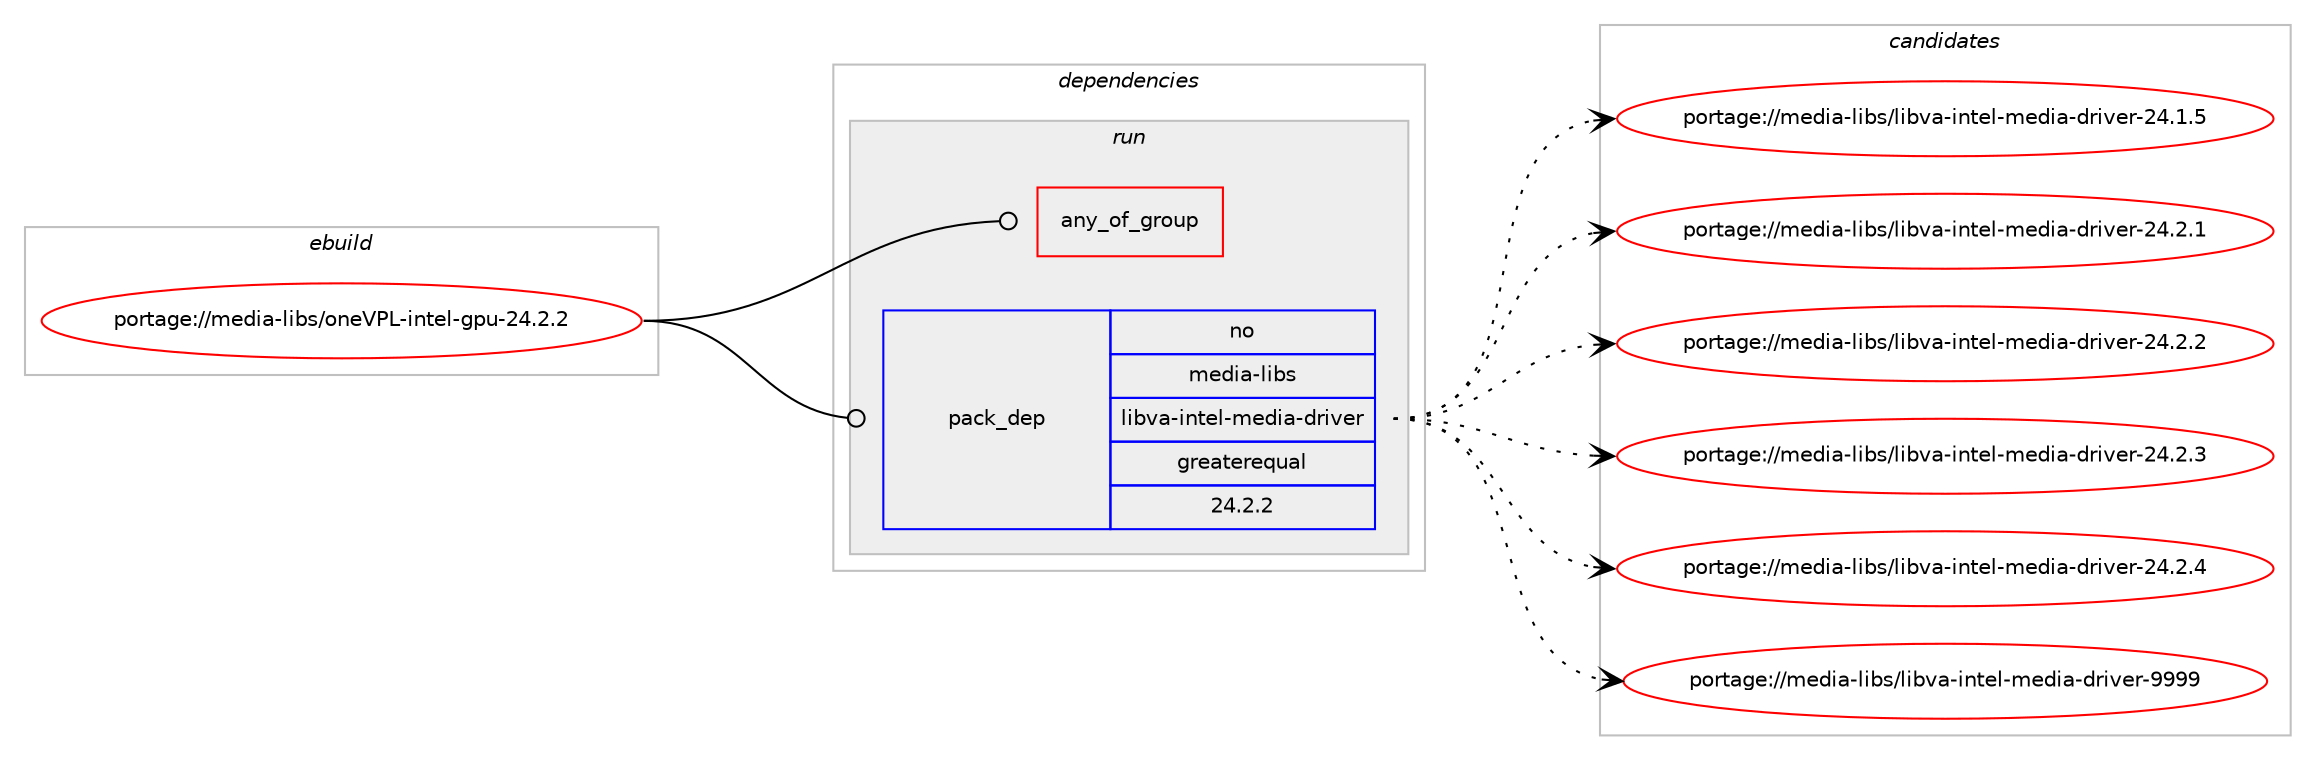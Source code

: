 digraph prolog {

# *************
# Graph options
# *************

newrank=true;
concentrate=true;
compound=true;
graph [rankdir=LR,fontname=Helvetica,fontsize=10,ranksep=1.5];#, ranksep=2.5, nodesep=0.2];
edge  [arrowhead=vee];
node  [fontname=Helvetica,fontsize=10];

# **********
# The ebuild
# **********

subgraph cluster_leftcol {
color=gray;
rank=same;
label=<<i>ebuild</i>>;
id [label="portage://media-libs/oneVPL-intel-gpu-24.2.2", color=red, width=4, href="../media-libs/oneVPL-intel-gpu-24.2.2.svg"];
}

# ****************
# The dependencies
# ****************

subgraph cluster_midcol {
color=gray;
label=<<i>dependencies</i>>;
subgraph cluster_compile {
fillcolor="#eeeeee";
style=filled;
label=<<i>compile</i>>;
# *** BEGIN UNKNOWN DEPENDENCY TYPE (TODO) ***
# id -> package_dependency(portage://media-libs/oneVPL-intel-gpu-24.2.2,install,no,media-libs,libva,none,[,,],[],[])
# *** END UNKNOWN DEPENDENCY TYPE (TODO) ***

# *** BEGIN UNKNOWN DEPENDENCY TYPE (TODO) ***
# id -> package_dependency(portage://media-libs/oneVPL-intel-gpu-24.2.2,install,no,x11-libs,libdrm,none,[,,],[],[use(enable(video_cards_intel),none)])
# *** END UNKNOWN DEPENDENCY TYPE (TODO) ***

}
subgraph cluster_compileandrun {
fillcolor="#eeeeee";
style=filled;
label=<<i>compile and run</i>>;
}
subgraph cluster_run {
fillcolor="#eeeeee";
style=filled;
label=<<i>run</i>>;
subgraph any2162 {
dependency157772 [label=<<TABLE BORDER="0" CELLBORDER="1" CELLSPACING="0" CELLPADDING="4"><TR><TD CELLPADDING="10">any_of_group</TD></TR></TABLE>>, shape=none, color=red];# *** BEGIN UNKNOWN DEPENDENCY TYPE (TODO) ***
# dependency157772 -> package_dependency(portage://media-libs/oneVPL-intel-gpu-24.2.2,run,no,media-libs,libvpl,none,[,,],[],[])
# *** END UNKNOWN DEPENDENCY TYPE (TODO) ***

# *** BEGIN UNKNOWN DEPENDENCY TYPE (TODO) ***
# dependency157772 -> package_dependency(portage://media-libs/oneVPL-intel-gpu-24.2.2,run,no,media-libs,intel-mediasdk,none,[,,],[],[])
# *** END UNKNOWN DEPENDENCY TYPE (TODO) ***

}
id:e -> dependency157772:w [weight=20,style="solid",arrowhead="odot"];
# *** BEGIN UNKNOWN DEPENDENCY TYPE (TODO) ***
# id -> package_dependency(portage://media-libs/oneVPL-intel-gpu-24.2.2,run,no,media-libs,libva,none,[,,],[],[])
# *** END UNKNOWN DEPENDENCY TYPE (TODO) ***

subgraph pack80365 {
dependency157773 [label=<<TABLE BORDER="0" CELLBORDER="1" CELLSPACING="0" CELLPADDING="4" WIDTH="220"><TR><TD ROWSPAN="6" CELLPADDING="30">pack_dep</TD></TR><TR><TD WIDTH="110">no</TD></TR><TR><TD>media-libs</TD></TR><TR><TD>libva-intel-media-driver</TD></TR><TR><TD>greaterequal</TD></TR><TR><TD>24.2.2</TD></TR></TABLE>>, shape=none, color=blue];
}
id:e -> dependency157773:w [weight=20,style="solid",arrowhead="odot"];
# *** BEGIN UNKNOWN DEPENDENCY TYPE (TODO) ***
# id -> package_dependency(portage://media-libs/oneVPL-intel-gpu-24.2.2,run,no,x11-libs,libdrm,none,[,,],[],[use(enable(video_cards_intel),none)])
# *** END UNKNOWN DEPENDENCY TYPE (TODO) ***

}
}

# **************
# The candidates
# **************

subgraph cluster_choices {
rank=same;
color=gray;
label=<<i>candidates</i>>;

subgraph choice80365 {
color=black;
nodesep=1;
choice1091011001059745108105981154710810598118974510511011610110845109101100105974510011410511810111445505246494653 [label="portage://media-libs/libva-intel-media-driver-24.1.5", color=red, width=4,href="../media-libs/libva-intel-media-driver-24.1.5.svg"];
choice1091011001059745108105981154710810598118974510511011610110845109101100105974510011410511810111445505246504649 [label="portage://media-libs/libva-intel-media-driver-24.2.1", color=red, width=4,href="../media-libs/libva-intel-media-driver-24.2.1.svg"];
choice1091011001059745108105981154710810598118974510511011610110845109101100105974510011410511810111445505246504650 [label="portage://media-libs/libva-intel-media-driver-24.2.2", color=red, width=4,href="../media-libs/libva-intel-media-driver-24.2.2.svg"];
choice1091011001059745108105981154710810598118974510511011610110845109101100105974510011410511810111445505246504651 [label="portage://media-libs/libva-intel-media-driver-24.2.3", color=red, width=4,href="../media-libs/libva-intel-media-driver-24.2.3.svg"];
choice1091011001059745108105981154710810598118974510511011610110845109101100105974510011410511810111445505246504652 [label="portage://media-libs/libva-intel-media-driver-24.2.4", color=red, width=4,href="../media-libs/libva-intel-media-driver-24.2.4.svg"];
choice109101100105974510810598115471081059811897451051101161011084510910110010597451001141051181011144557575757 [label="portage://media-libs/libva-intel-media-driver-9999", color=red, width=4,href="../media-libs/libva-intel-media-driver-9999.svg"];
dependency157773:e -> choice1091011001059745108105981154710810598118974510511011610110845109101100105974510011410511810111445505246494653:w [style=dotted,weight="100"];
dependency157773:e -> choice1091011001059745108105981154710810598118974510511011610110845109101100105974510011410511810111445505246504649:w [style=dotted,weight="100"];
dependency157773:e -> choice1091011001059745108105981154710810598118974510511011610110845109101100105974510011410511810111445505246504650:w [style=dotted,weight="100"];
dependency157773:e -> choice1091011001059745108105981154710810598118974510511011610110845109101100105974510011410511810111445505246504651:w [style=dotted,weight="100"];
dependency157773:e -> choice1091011001059745108105981154710810598118974510511011610110845109101100105974510011410511810111445505246504652:w [style=dotted,weight="100"];
dependency157773:e -> choice109101100105974510810598115471081059811897451051101161011084510910110010597451001141051181011144557575757:w [style=dotted,weight="100"];
}
}

}
